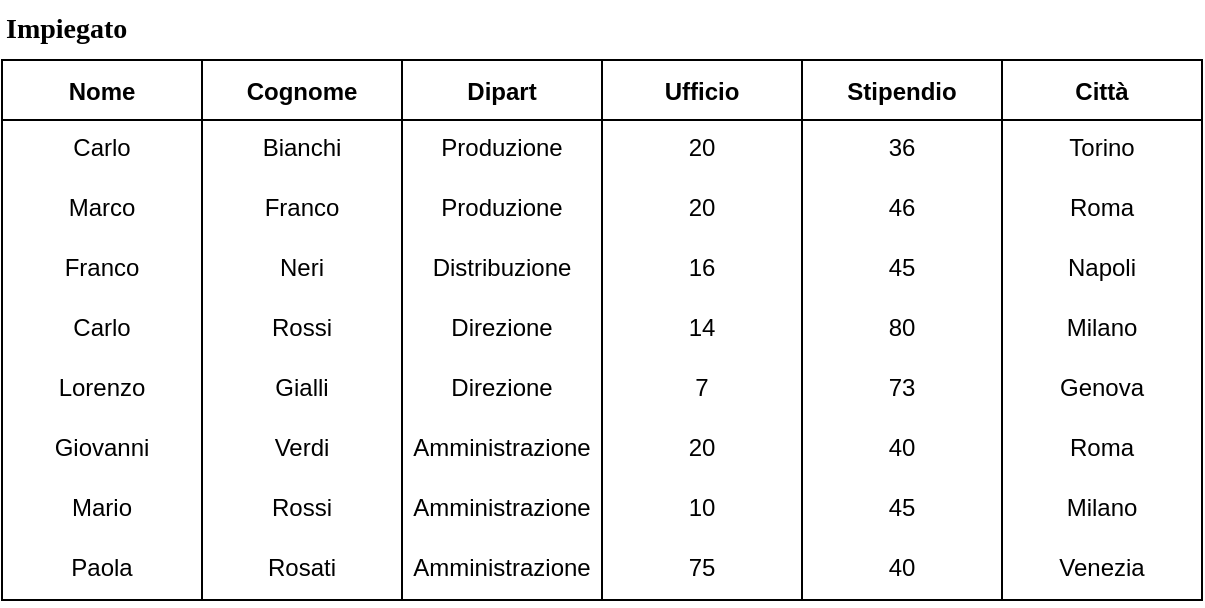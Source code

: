 <mxfile version="20.7.4" type="device"><diagram id="n2tzChIhWR2wru7YtLmf" name="Pagina-1"><mxGraphModel dx="1434" dy="844" grid="1" gridSize="10" guides="1" tooltips="1" connect="1" arrows="1" fold="1" page="1" pageScale="1" pageWidth="1169" pageHeight="827" math="0" shadow="0"><root><mxCell id="0"/><mxCell id="1" parent="0"/><mxCell id="-hutgcV316Q2bfZf2DYY-1" value="Nome" style="swimlane;startSize=30;fontStyle=1" vertex="1" parent="1"><mxGeometry x="560" y="430" width="100" height="270" as="geometry"/></mxCell><mxCell id="-hutgcV316Q2bfZf2DYY-10" value="Cognome" style="swimlane;startSize=30;" vertex="1" parent="1"><mxGeometry x="660" y="430" width="100" height="270" as="geometry"/></mxCell><mxCell id="-hutgcV316Q2bfZf2DYY-19" value="Impiegato" style="text;html=1;align=left;verticalAlign=middle;resizable=0;points=[];autosize=1;strokeColor=none;fillColor=none;fontStyle=1;fontFamily=Times New Roman;fontSize=14;" vertex="1" parent="1"><mxGeometry x="560" y="400" width="80" height="30" as="geometry"/></mxCell><mxCell id="-hutgcV316Q2bfZf2DYY-20" value="Dipart" style="swimlane;startSize=30;fontStyle=1" vertex="1" parent="1"><mxGeometry x="760" y="430" width="100" height="270" as="geometry"/></mxCell><mxCell id="-hutgcV316Q2bfZf2DYY-29" value="Ufficio" style="swimlane;startSize=30;fontStyle=1" vertex="1" parent="1"><mxGeometry x="860" y="430" width="100" height="270" as="geometry"/></mxCell><mxCell id="-hutgcV316Q2bfZf2DYY-38" value="Stipendio" style="swimlane;startSize=30;fontStyle=1" vertex="1" parent="1"><mxGeometry x="960" y="430" width="100" height="270" as="geometry"/></mxCell><mxCell id="-hutgcV316Q2bfZf2DYY-47" value="Città" style="swimlane;startSize=30;fontStyle=1" vertex="1" parent="1"><mxGeometry x="1060" y="430" width="100" height="270" as="geometry"/></mxCell><mxCell id="-hutgcV316Q2bfZf2DYY-111" value="Carlo" style="text;strokeColor=none;fillColor=none;spacingLeft=4;spacingRight=4;overflow=hidden;rotatable=0;points=[[0,0.5],[1,0.5]];portConstraint=eastwest;fontSize=12;align=center;" vertex="1" parent="-hutgcV316Q2bfZf2DYY-47"><mxGeometry x="-500" y="30" width="100" height="30" as="geometry"/></mxCell><mxCell id="-hutgcV316Q2bfZf2DYY-112" value="Bianchi" style="text;strokeColor=none;fillColor=none;spacingLeft=4;spacingRight=4;overflow=hidden;rotatable=0;points=[[0,0.5],[1,0.5]];portConstraint=eastwest;fontSize=12;align=center;" vertex="1" parent="-hutgcV316Q2bfZf2DYY-47"><mxGeometry x="-400" y="30" width="100" height="30" as="geometry"/></mxCell><mxCell id="-hutgcV316Q2bfZf2DYY-113" value="Produzione" style="text;strokeColor=none;fillColor=none;spacingLeft=4;spacingRight=4;overflow=hidden;rotatable=0;points=[[0,0.5],[1,0.5]];portConstraint=eastwest;fontSize=12;align=center;" vertex="1" parent="-hutgcV316Q2bfZf2DYY-47"><mxGeometry x="-300" y="30" width="100" height="30" as="geometry"/></mxCell><mxCell id="-hutgcV316Q2bfZf2DYY-114" value="20" style="text;strokeColor=none;fillColor=none;spacingLeft=4;spacingRight=4;overflow=hidden;rotatable=0;points=[[0,0.5],[1,0.5]];portConstraint=eastwest;fontSize=12;align=center;" vertex="1" parent="-hutgcV316Q2bfZf2DYY-47"><mxGeometry x="-200" y="30" width="100" height="30" as="geometry"/></mxCell><mxCell id="-hutgcV316Q2bfZf2DYY-115" value="36" style="text;strokeColor=none;fillColor=none;spacingLeft=4;spacingRight=4;overflow=hidden;rotatable=0;points=[[0,0.5],[1,0.5]];portConstraint=eastwest;fontSize=12;align=center;" vertex="1" parent="-hutgcV316Q2bfZf2DYY-47"><mxGeometry x="-100" y="30" width="100" height="30" as="geometry"/></mxCell><mxCell id="-hutgcV316Q2bfZf2DYY-116" value="Torino" style="text;strokeColor=none;fillColor=none;spacingLeft=4;spacingRight=4;overflow=hidden;rotatable=0;points=[[0,0.5],[1,0.5]];portConstraint=eastwest;fontSize=12;align=center;" vertex="1" parent="-hutgcV316Q2bfZf2DYY-47"><mxGeometry y="30" width="100" height="30" as="geometry"/></mxCell><mxCell id="PKQ20t5gl7po0gBwH-ja-12" value="Marco" style="text;strokeColor=none;fillColor=none;spacingLeft=4;spacingRight=4;overflow=hidden;rotatable=0;points=[[0,0.5],[1,0.5]];portConstraint=eastwest;fontSize=12;align=center;" parent="-hutgcV316Q2bfZf2DYY-47" vertex="1"><mxGeometry x="-500" y="60" width="100" height="30" as="geometry"/></mxCell><mxCell id="PKQ20t5gl7po0gBwH-ja-23" value="Franco" style="text;strokeColor=none;fillColor=none;spacingLeft=4;spacingRight=4;overflow=hidden;rotatable=0;points=[[0,0.5],[1,0.5]];portConstraint=eastwest;fontSize=12;align=center;" parent="-hutgcV316Q2bfZf2DYY-47" vertex="1"><mxGeometry x="-400" y="60" width="100" height="30" as="geometry"/></mxCell><mxCell id="PKQ20t5gl7po0gBwH-ja-16" value="Produzione" style="text;strokeColor=none;fillColor=none;spacingLeft=4;spacingRight=4;overflow=hidden;rotatable=0;points=[[0,0.5],[1,0.5]];portConstraint=eastwest;fontSize=12;align=center;" parent="-hutgcV316Q2bfZf2DYY-47" vertex="1"><mxGeometry x="-300" y="60" width="100" height="30" as="geometry"/></mxCell><mxCell id="PKQ20t5gl7po0gBwH-ja-30" value="20" style="text;strokeColor=none;fillColor=none;spacingLeft=4;spacingRight=4;overflow=hidden;rotatable=0;points=[[0,0.5],[1,0.5]];portConstraint=eastwest;fontSize=12;align=center;" parent="-hutgcV316Q2bfZf2DYY-47" vertex="1"><mxGeometry x="-200" y="60" width="100" height="30" as="geometry"/></mxCell><mxCell id="PKQ20t5gl7po0gBwH-ja-37" value="46" style="text;strokeColor=none;fillColor=none;spacingLeft=4;spacingRight=4;overflow=hidden;rotatable=0;points=[[0,0.5],[1,0.5]];portConstraint=eastwest;fontSize=12;align=center;" parent="-hutgcV316Q2bfZf2DYY-47" vertex="1"><mxGeometry x="-100" y="60" width="100" height="30" as="geometry"/></mxCell><mxCell id="PKQ20t5gl7po0gBwH-ja-44" value="Roma" style="text;strokeColor=none;fillColor=none;spacingLeft=4;spacingRight=4;overflow=hidden;rotatable=0;points=[[0,0.5],[1,0.5]];portConstraint=eastwest;fontSize=12;align=center;" parent="-hutgcV316Q2bfZf2DYY-47" vertex="1"><mxGeometry y="60" width="100" height="30" as="geometry"/></mxCell><mxCell id="PKQ20t5gl7po0gBwH-ja-8" value="Franco" style="text;strokeColor=none;fillColor=none;spacingLeft=4;spacingRight=4;overflow=hidden;rotatable=0;points=[[0,0.5],[1,0.5]];portConstraint=eastwest;fontSize=12;align=center;" parent="-hutgcV316Q2bfZf2DYY-47" vertex="1"><mxGeometry x="-500" y="90" width="100" height="30" as="geometry"/></mxCell><mxCell id="PKQ20t5gl7po0gBwH-ja-25" value="Neri" style="text;strokeColor=none;fillColor=none;spacingLeft=4;spacingRight=4;overflow=hidden;rotatable=0;points=[[0,0.5],[1,0.5]];portConstraint=eastwest;fontSize=12;align=center;" parent="-hutgcV316Q2bfZf2DYY-47" vertex="1"><mxGeometry x="-400" y="90" width="100" height="30" as="geometry"/></mxCell><mxCell id="PKQ20t5gl7po0gBwH-ja-18" value="Distribuzione" style="text;strokeColor=none;fillColor=none;spacingLeft=4;spacingRight=4;overflow=hidden;rotatable=0;points=[[0,0.5],[1,0.5]];portConstraint=eastwest;fontSize=12;align=center;" parent="-hutgcV316Q2bfZf2DYY-47" vertex="1"><mxGeometry x="-300" y="90" width="100" height="30" as="geometry"/></mxCell><mxCell id="PKQ20t5gl7po0gBwH-ja-32" value="16" style="text;strokeColor=none;fillColor=none;spacingLeft=4;spacingRight=4;overflow=hidden;rotatable=0;points=[[0,0.5],[1,0.5]];portConstraint=eastwest;fontSize=12;align=center;" parent="-hutgcV316Q2bfZf2DYY-47" vertex="1"><mxGeometry x="-200" y="90" width="100" height="30" as="geometry"/></mxCell><mxCell id="PKQ20t5gl7po0gBwH-ja-39" value="45" style="text;strokeColor=none;fillColor=none;spacingLeft=4;spacingRight=4;overflow=hidden;rotatable=0;points=[[0,0.5],[1,0.5]];portConstraint=eastwest;fontSize=12;align=center;" parent="-hutgcV316Q2bfZf2DYY-47" vertex="1"><mxGeometry x="-100" y="90" width="100" height="30" as="geometry"/></mxCell><mxCell id="PKQ20t5gl7po0gBwH-ja-46" value="Napoli" style="text;strokeColor=none;fillColor=none;spacingLeft=4;spacingRight=4;overflow=hidden;rotatable=0;points=[[0,0.5],[1,0.5]];portConstraint=eastwest;fontSize=12;align=center;" parent="-hutgcV316Q2bfZf2DYY-47" vertex="1"><mxGeometry y="90" width="100" height="30" as="geometry"/></mxCell><mxCell id="PKQ20t5gl7po0gBwH-ja-9" value="Carlo" style="text;strokeColor=none;fillColor=none;spacingLeft=4;spacingRight=4;overflow=hidden;rotatable=0;points=[[0,0.5],[1,0.5]];portConstraint=eastwest;fontSize=12;align=center;" parent="-hutgcV316Q2bfZf2DYY-47" vertex="1"><mxGeometry x="-500" y="120" width="100" height="30" as="geometry"/></mxCell><mxCell id="PKQ20t5gl7po0gBwH-ja-26" value="Rossi" style="text;strokeColor=none;fillColor=none;spacingLeft=4;spacingRight=4;overflow=hidden;rotatable=0;points=[[0,0.5],[1,0.5]];portConstraint=eastwest;fontSize=12;align=center;" parent="-hutgcV316Q2bfZf2DYY-47" vertex="1"><mxGeometry x="-400" y="120" width="100" height="30" as="geometry"/></mxCell><mxCell id="PKQ20t5gl7po0gBwH-ja-19" value="Direzione" style="text;strokeColor=none;fillColor=none;spacingLeft=4;spacingRight=4;overflow=hidden;rotatable=0;points=[[0,0.5],[1,0.5]];portConstraint=eastwest;fontSize=12;align=center;" parent="-hutgcV316Q2bfZf2DYY-47" vertex="1"><mxGeometry x="-300" y="120" width="100" height="30" as="geometry"/></mxCell><mxCell id="PKQ20t5gl7po0gBwH-ja-33" value="14" style="text;strokeColor=none;fillColor=none;spacingLeft=4;spacingRight=4;overflow=hidden;rotatable=0;points=[[0,0.5],[1,0.5]];portConstraint=eastwest;fontSize=12;align=center;" parent="-hutgcV316Q2bfZf2DYY-47" vertex="1"><mxGeometry x="-200" y="120" width="100" height="30" as="geometry"/></mxCell><mxCell id="PKQ20t5gl7po0gBwH-ja-40" value="80" style="text;strokeColor=none;fillColor=none;spacingLeft=4;spacingRight=4;overflow=hidden;rotatable=0;points=[[0,0.5],[1,0.5]];portConstraint=eastwest;fontSize=12;align=center;" parent="-hutgcV316Q2bfZf2DYY-47" vertex="1"><mxGeometry x="-100" y="120" width="100" height="30" as="geometry"/></mxCell><mxCell id="PKQ20t5gl7po0gBwH-ja-47" value="Milano" style="text;strokeColor=none;fillColor=none;spacingLeft=4;spacingRight=4;overflow=hidden;rotatable=0;points=[[0,0.5],[1,0.5]];portConstraint=eastwest;fontSize=12;align=center;" parent="-hutgcV316Q2bfZf2DYY-47" vertex="1"><mxGeometry y="120" width="100" height="30" as="geometry"/></mxCell><mxCell id="PKQ20t5gl7po0gBwH-ja-10" value="Lorenzo" style="text;strokeColor=none;fillColor=none;spacingLeft=4;spacingRight=4;overflow=hidden;rotatable=0;points=[[0,0.5],[1,0.5]];portConstraint=eastwest;fontSize=12;align=center;" parent="-hutgcV316Q2bfZf2DYY-47" vertex="1"><mxGeometry x="-500" y="150" width="100" height="30" as="geometry"/></mxCell><mxCell id="PKQ20t5gl7po0gBwH-ja-27" value="Gialli" style="text;strokeColor=none;fillColor=none;spacingLeft=4;spacingRight=4;overflow=hidden;rotatable=0;points=[[0,0.5],[1,0.5]];portConstraint=eastwest;fontSize=12;align=center;" parent="-hutgcV316Q2bfZf2DYY-47" vertex="1"><mxGeometry x="-400" y="150" width="100" height="30" as="geometry"/></mxCell><mxCell id="PKQ20t5gl7po0gBwH-ja-20" value="Direzione" style="text;strokeColor=none;fillColor=none;spacingLeft=4;spacingRight=4;overflow=hidden;rotatable=0;points=[[0,0.5],[1,0.5]];portConstraint=eastwest;fontSize=12;align=center;" parent="-hutgcV316Q2bfZf2DYY-47" vertex="1"><mxGeometry x="-300" y="150" width="100" height="30" as="geometry"/></mxCell><mxCell id="PKQ20t5gl7po0gBwH-ja-34" value="7" style="text;strokeColor=none;fillColor=none;spacingLeft=4;spacingRight=4;overflow=hidden;rotatable=0;points=[[0,0.5],[1,0.5]];portConstraint=eastwest;fontSize=12;align=center;" parent="-hutgcV316Q2bfZf2DYY-47" vertex="1"><mxGeometry x="-200" y="150" width="100" height="30" as="geometry"/></mxCell><mxCell id="PKQ20t5gl7po0gBwH-ja-41" value="73" style="text;strokeColor=none;fillColor=none;spacingLeft=4;spacingRight=4;overflow=hidden;rotatable=0;points=[[0,0.5],[1,0.5]];portConstraint=eastwest;fontSize=12;align=center;" parent="-hutgcV316Q2bfZf2DYY-47" vertex="1"><mxGeometry x="-100" y="150" width="100" height="30" as="geometry"/></mxCell><mxCell id="PKQ20t5gl7po0gBwH-ja-48" value="Genova" style="text;strokeColor=none;fillColor=none;spacingLeft=4;spacingRight=4;overflow=hidden;rotatable=0;points=[[0,0.5],[1,0.5]];portConstraint=eastwest;fontSize=12;align=center;" parent="-hutgcV316Q2bfZf2DYY-47" vertex="1"><mxGeometry y="150" width="100" height="30" as="geometry"/></mxCell><mxCell id="PKQ20t5gl7po0gBwH-ja-7" value="Giovanni" style="text;strokeColor=none;fillColor=none;spacingLeft=4;spacingRight=4;overflow=hidden;rotatable=0;points=[[0,0.5],[1,0.5]];portConstraint=eastwest;fontSize=12;align=center;" parent="-hutgcV316Q2bfZf2DYY-47" vertex="1"><mxGeometry x="-500" y="180" width="100" height="30" as="geometry"/></mxCell><mxCell id="PKQ20t5gl7po0gBwH-ja-24" value="Verdi" style="text;strokeColor=none;fillColor=none;spacingLeft=4;spacingRight=4;overflow=hidden;rotatable=0;points=[[0,0.5],[1,0.5]];portConstraint=eastwest;fontSize=12;align=center;" parent="-hutgcV316Q2bfZf2DYY-47" vertex="1"><mxGeometry x="-400" y="180" width="100" height="30" as="geometry"/></mxCell><mxCell id="PKQ20t5gl7po0gBwH-ja-17" value="Amministrazione" style="text;strokeColor=none;fillColor=none;spacingLeft=4;spacingRight=4;overflow=hidden;rotatable=0;points=[[0,0.5],[1,0.5]];portConstraint=eastwest;fontSize=12;align=center;" parent="-hutgcV316Q2bfZf2DYY-47" vertex="1"><mxGeometry x="-300" y="180" width="100" height="30" as="geometry"/></mxCell><mxCell id="PKQ20t5gl7po0gBwH-ja-31" value="20" style="text;strokeColor=none;fillColor=none;spacingLeft=4;spacingRight=4;overflow=hidden;rotatable=0;points=[[0,0.5],[1,0.5]];portConstraint=eastwest;fontSize=12;align=center;" parent="-hutgcV316Q2bfZf2DYY-47" vertex="1"><mxGeometry x="-200" y="180" width="100" height="30" as="geometry"/></mxCell><mxCell id="PKQ20t5gl7po0gBwH-ja-38" value="40" style="text;strokeColor=none;fillColor=none;spacingLeft=4;spacingRight=4;overflow=hidden;rotatable=0;points=[[0,0.5],[1,0.5]];portConstraint=eastwest;fontSize=12;align=center;" parent="-hutgcV316Q2bfZf2DYY-47" vertex="1"><mxGeometry x="-100" y="180" width="100" height="30" as="geometry"/></mxCell><mxCell id="PKQ20t5gl7po0gBwH-ja-45" value="Roma" style="text;strokeColor=none;fillColor=none;spacingLeft=4;spacingRight=4;overflow=hidden;rotatable=0;points=[[0,0.5],[1,0.5]];portConstraint=eastwest;fontSize=12;align=center;" parent="-hutgcV316Q2bfZf2DYY-47" vertex="1"><mxGeometry y="180" width="100" height="30" as="geometry"/></mxCell><mxCell id="akScVreiKZ749C-UaWdK-2" value="Mario" style="text;strokeColor=none;fillColor=none;spacingLeft=4;spacingRight=4;overflow=hidden;rotatable=0;points=[[0,0.5],[1,0.5]];portConstraint=eastwest;fontSize=12;align=center;" parent="-hutgcV316Q2bfZf2DYY-47" vertex="1"><mxGeometry x="-500" y="210" width="100" height="30" as="geometry"/></mxCell><mxCell id="akScVreiKZ749C-UaWdK-6" value="Rossi" style="text;strokeColor=none;fillColor=none;spacingLeft=4;spacingRight=4;overflow=hidden;rotatable=0;points=[[0,0.5],[1,0.5]];portConstraint=eastwest;fontSize=12;align=center;" parent="-hutgcV316Q2bfZf2DYY-47" vertex="1"><mxGeometry x="-400" y="210" width="100" height="30" as="geometry"/></mxCell><mxCell id="akScVreiKZ749C-UaWdK-11" value="Amministrazione" style="text;strokeColor=none;fillColor=none;spacingLeft=4;spacingRight=4;overflow=hidden;rotatable=0;points=[[0,0.5],[1,0.5]];portConstraint=eastwest;fontSize=12;align=center;" parent="-hutgcV316Q2bfZf2DYY-47" vertex="1"><mxGeometry x="-300" y="210" width="100" height="30" as="geometry"/></mxCell><mxCell id="akScVreiKZ749C-UaWdK-14" value="10" style="text;strokeColor=none;fillColor=none;spacingLeft=4;spacingRight=4;overflow=hidden;rotatable=0;points=[[0,0.5],[1,0.5]];portConstraint=eastwest;fontSize=12;align=center;" parent="-hutgcV316Q2bfZf2DYY-47" vertex="1"><mxGeometry x="-200" y="210" width="100" height="30" as="geometry"/></mxCell><mxCell id="PKQ20t5gl7po0gBwH-ja-2" value="45" style="text;strokeColor=none;fillColor=none;spacingLeft=4;spacingRight=4;overflow=hidden;rotatable=0;points=[[0,0.5],[1,0.5]];portConstraint=eastwest;fontSize=12;align=center;" parent="-hutgcV316Q2bfZf2DYY-47" vertex="1"><mxGeometry x="-100" y="210" width="100" height="30" as="geometry"/></mxCell><mxCell id="PKQ20t5gl7po0gBwH-ja-5" value="Milano" style="text;strokeColor=none;fillColor=none;spacingLeft=4;spacingRight=4;overflow=hidden;rotatable=0;points=[[0,0.5],[1,0.5]];portConstraint=eastwest;fontSize=12;align=center;" parent="-hutgcV316Q2bfZf2DYY-47" vertex="1"><mxGeometry y="210" width="100" height="30" as="geometry"/></mxCell><mxCell id="PKQ20t5gl7po0gBwH-ja-11" value="Paola" style="text;strokeColor=none;fillColor=none;spacingLeft=4;spacingRight=4;overflow=hidden;rotatable=0;points=[[0,0.5],[1,0.5]];portConstraint=eastwest;fontSize=12;align=center;" parent="-hutgcV316Q2bfZf2DYY-47" vertex="1"><mxGeometry x="-500" y="240" width="100" height="30" as="geometry"/></mxCell><mxCell id="PKQ20t5gl7po0gBwH-ja-28" value="Rosati" style="text;strokeColor=none;fillColor=none;spacingLeft=4;spacingRight=4;overflow=hidden;rotatable=0;points=[[0,0.5],[1,0.5]];portConstraint=eastwest;fontSize=12;align=center;" parent="-hutgcV316Q2bfZf2DYY-47" vertex="1"><mxGeometry x="-400" y="240" width="100" height="30" as="geometry"/></mxCell><mxCell id="PKQ20t5gl7po0gBwH-ja-21" value="Amministrazione" style="text;strokeColor=none;fillColor=none;spacingLeft=4;spacingRight=4;overflow=hidden;rotatable=0;points=[[0,0.5],[1,0.5]];portConstraint=eastwest;fontSize=12;align=center;" parent="-hutgcV316Q2bfZf2DYY-47" vertex="1"><mxGeometry x="-300" y="240" width="100" height="30" as="geometry"/></mxCell><mxCell id="PKQ20t5gl7po0gBwH-ja-35" value="75" style="text;strokeColor=none;fillColor=none;spacingLeft=4;spacingRight=4;overflow=hidden;rotatable=0;points=[[0,0.5],[1,0.5]];portConstraint=eastwest;fontSize=12;align=center;" parent="-hutgcV316Q2bfZf2DYY-47" vertex="1"><mxGeometry x="-200" y="240" width="100" height="30" as="geometry"/></mxCell><mxCell id="PKQ20t5gl7po0gBwH-ja-42" value="40" style="text;strokeColor=none;fillColor=none;spacingLeft=4;spacingRight=4;overflow=hidden;rotatable=0;points=[[0,0.5],[1,0.5]];portConstraint=eastwest;fontSize=12;align=center;" parent="-hutgcV316Q2bfZf2DYY-47" vertex="1"><mxGeometry x="-100" y="240" width="100" height="30" as="geometry"/></mxCell><mxCell id="PKQ20t5gl7po0gBwH-ja-49" value="Venezia" style="text;strokeColor=none;fillColor=none;spacingLeft=4;spacingRight=4;overflow=hidden;rotatable=0;points=[[0,0.5],[1,0.5]];portConstraint=eastwest;fontSize=12;align=center;" parent="-hutgcV316Q2bfZf2DYY-47" vertex="1"><mxGeometry y="240" width="100" height="30" as="geometry"/></mxCell></root></mxGraphModel></diagram></mxfile>